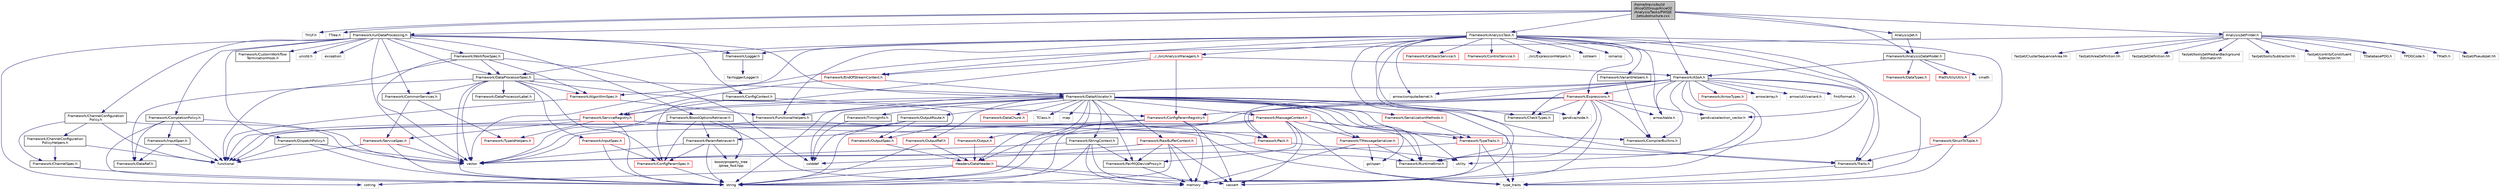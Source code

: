 digraph "/home/travis/build/AliceO2Group/AliceO2/Analysis/Tasks/PWGJE/jetsubstructure.cxx"
{
 // INTERACTIVE_SVG=YES
  bgcolor="transparent";
  edge [fontname="Helvetica",fontsize="10",labelfontname="Helvetica",labelfontsize="10"];
  node [fontname="Helvetica",fontsize="10",shape=record];
  Node0 [label="/home/travis/build\l/AliceO2Group/AliceO2\l/Analysis/Tasks/PWGJE\l/jetsubstructure.cxx",height=0.2,width=0.4,color="black", fillcolor="grey75", style="filled", fontcolor="black"];
  Node0 -> Node1 [color="midnightblue",fontsize="10",style="solid",fontname="Helvetica"];
  Node1 [label="TH1F.h",height=0.2,width=0.4,color="grey75"];
  Node0 -> Node2 [color="midnightblue",fontsize="10",style="solid",fontname="Helvetica"];
  Node2 [label="TTree.h",height=0.2,width=0.4,color="grey75"];
  Node0 -> Node3 [color="midnightblue",fontsize="10",style="solid",fontname="Helvetica"];
  Node3 [label="Framework/runDataProcessing.h",height=0.2,width=0.4,color="black",URL="$db/dd0/runDataProcessing_8h.html"];
  Node3 -> Node4 [color="midnightblue",fontsize="10",style="solid",fontname="Helvetica"];
  Node4 [label="Framework/ChannelConfiguration\lPolicy.h",height=0.2,width=0.4,color="black",URL="$dd/d0f/ChannelConfigurationPolicy_8h.html"];
  Node4 -> Node5 [color="midnightblue",fontsize="10",style="solid",fontname="Helvetica"];
  Node5 [label="Framework/ChannelConfiguration\lPolicyHelpers.h",height=0.2,width=0.4,color="black",URL="$d6/d05/ChannelConfigurationPolicyHelpers_8h.html"];
  Node5 -> Node6 [color="midnightblue",fontsize="10",style="solid",fontname="Helvetica"];
  Node6 [label="Framework/ChannelSpec.h",height=0.2,width=0.4,color="black",URL="$d6/d72/ChannelSpec_8h.html"];
  Node6 -> Node7 [color="midnightblue",fontsize="10",style="solid",fontname="Helvetica"];
  Node7 [label="string",height=0.2,width=0.4,color="grey75"];
  Node5 -> Node8 [color="midnightblue",fontsize="10",style="solid",fontname="Helvetica"];
  Node8 [label="functional",height=0.2,width=0.4,color="grey75"];
  Node4 -> Node6 [color="midnightblue",fontsize="10",style="solid",fontname="Helvetica"];
  Node4 -> Node9 [color="midnightblue",fontsize="10",style="solid",fontname="Helvetica"];
  Node9 [label="vector",height=0.2,width=0.4,color="grey75"];
  Node4 -> Node8 [color="midnightblue",fontsize="10",style="solid",fontname="Helvetica"];
  Node3 -> Node10 [color="midnightblue",fontsize="10",style="solid",fontname="Helvetica"];
  Node10 [label="Framework/CompletionPolicy.h",height=0.2,width=0.4,color="black",URL="$df/dd6/CompletionPolicy_8h.html"];
  Node10 -> Node11 [color="midnightblue",fontsize="10",style="solid",fontname="Helvetica"];
  Node11 [label="Framework/DataRef.h",height=0.2,width=0.4,color="black",URL="$d5/dfb/DataRef_8h.html"];
  Node10 -> Node12 [color="midnightblue",fontsize="10",style="solid",fontname="Helvetica"];
  Node12 [label="Framework/InputSpan.h",height=0.2,width=0.4,color="black",URL="$da/d0f/InputSpan_8h.html"];
  Node12 -> Node11 [color="midnightblue",fontsize="10",style="solid",fontname="Helvetica"];
  Node12 -> Node8 [color="midnightblue",fontsize="10",style="solid",fontname="Helvetica"];
  Node10 -> Node8 [color="midnightblue",fontsize="10",style="solid",fontname="Helvetica"];
  Node10 -> Node7 [color="midnightblue",fontsize="10",style="solid",fontname="Helvetica"];
  Node10 -> Node9 [color="midnightblue",fontsize="10",style="solid",fontname="Helvetica"];
  Node3 -> Node13 [color="midnightblue",fontsize="10",style="solid",fontname="Helvetica"];
  Node13 [label="Framework/DispatchPolicy.h",height=0.2,width=0.4,color="black",URL="$da/de6/DispatchPolicy_8h.html"];
  Node13 -> Node8 [color="midnightblue",fontsize="10",style="solid",fontname="Helvetica"];
  Node13 -> Node7 [color="midnightblue",fontsize="10",style="solid",fontname="Helvetica"];
  Node13 -> Node9 [color="midnightblue",fontsize="10",style="solid",fontname="Helvetica"];
  Node3 -> Node14 [color="midnightblue",fontsize="10",style="solid",fontname="Helvetica"];
  Node14 [label="Framework/DataProcessorSpec.h",height=0.2,width=0.4,color="black",URL="$d0/df4/DataProcessorSpec_8h.html"];
  Node14 -> Node15 [color="midnightblue",fontsize="10",style="solid",fontname="Helvetica"];
  Node15 [label="Framework/AlgorithmSpec.h",height=0.2,width=0.4,color="red",URL="$d0/d14/AlgorithmSpec_8h.html"];
  Node15 -> Node121 [color="midnightblue",fontsize="10",style="solid",fontname="Helvetica"];
  Node121 [label="Framework/FunctionalHelpers.h",height=0.2,width=0.4,color="black",URL="$de/d9b/FunctionalHelpers_8h.html"];
  Node121 -> Node122 [color="midnightblue",fontsize="10",style="solid",fontname="Helvetica"];
  Node122 [label="Framework/Pack.h",height=0.2,width=0.4,color="red",URL="$dd/dce/Pack_8h.html"];
  Node122 -> Node97 [color="midnightblue",fontsize="10",style="solid",fontname="Helvetica"];
  Node97 [label="cstddef",height=0.2,width=0.4,color="grey75"];
  Node122 -> Node41 [color="midnightblue",fontsize="10",style="solid",fontname="Helvetica"];
  Node41 [label="utility",height=0.2,width=0.4,color="grey75"];
  Node121 -> Node8 [color="midnightblue",fontsize="10",style="solid",fontname="Helvetica"];
  Node15 -> Node8 [color="midnightblue",fontsize="10",style="solid",fontname="Helvetica"];
  Node14 -> Node85 [color="midnightblue",fontsize="10",style="solid",fontname="Helvetica"];
  Node85 [label="Framework/ConfigParamSpec.h",height=0.2,width=0.4,color="red",URL="$d0/d1c/ConfigParamSpec_8h.html"];
  Node85 -> Node7 [color="midnightblue",fontsize="10",style="solid",fontname="Helvetica"];
  Node14 -> Node123 [color="midnightblue",fontsize="10",style="solid",fontname="Helvetica"];
  Node123 [label="Framework/DataProcessorLabel.h",height=0.2,width=0.4,color="black",URL="$d1/df2/DataProcessorLabel_8h.html"];
  Node14 -> Node11 [color="midnightblue",fontsize="10",style="solid",fontname="Helvetica"];
  Node14 -> Node124 [color="midnightblue",fontsize="10",style="solid",fontname="Helvetica"];
  Node124 [label="Framework/DataAllocator.h",height=0.2,width=0.4,color="black",URL="$d1/d28/DataAllocator_8h.html"];
  Node124 -> Node125 [color="midnightblue",fontsize="10",style="solid",fontname="Helvetica"];
  Node125 [label="Framework/MessageContext.h",height=0.2,width=0.4,color="red",URL="$dc/dc4/MessageContext_8h.html"];
  Node125 -> Node127 [color="midnightblue",fontsize="10",style="solid",fontname="Helvetica"];
  Node127 [label="Framework/FairMQDeviceProxy.h",height=0.2,width=0.4,color="black",URL="$d8/d71/FairMQDeviceProxy_8h.html"];
  Node127 -> Node29 [color="midnightblue",fontsize="10",style="solid",fontname="Helvetica"];
  Node29 [label="memory",height=0.2,width=0.4,color="grey75"];
  Node125 -> Node22 [color="midnightblue",fontsize="10",style="solid",fontname="Helvetica"];
  Node22 [label="Framework/RuntimeError.h",height=0.2,width=0.4,color="black",URL="$d1/d76/RuntimeError_8h.html"];
  Node125 -> Node20 [color="midnightblue",fontsize="10",style="solid",fontname="Helvetica"];
  Node20 [label="Framework/TMessageSerializer.h",height=0.2,width=0.4,color="red",URL="$d8/d3c/TMessageSerializer_8h.html"];
  Node20 -> Node22 [color="midnightblue",fontsize="10",style="solid",fontname="Helvetica"];
  Node20 -> Node28 [color="midnightblue",fontsize="10",style="solid",fontname="Helvetica"];
  Node28 [label="gsl/span",height=0.2,width=0.4,color="grey75"];
  Node20 -> Node29 [color="midnightblue",fontsize="10",style="solid",fontname="Helvetica"];
  Node125 -> Node34 [color="midnightblue",fontsize="10",style="solid",fontname="Helvetica"];
  Node34 [label="Framework/TypeTraits.h",height=0.2,width=0.4,color="red",URL="$d0/d95/TypeTraits_8h.html"];
  Node34 -> Node35 [color="midnightblue",fontsize="10",style="solid",fontname="Helvetica"];
  Node35 [label="type_traits",height=0.2,width=0.4,color="grey75"];
  Node34 -> Node9 [color="midnightblue",fontsize="10",style="solid",fontname="Helvetica"];
  Node34 -> Node29 [color="midnightblue",fontsize="10",style="solid",fontname="Helvetica"];
  Node34 -> Node36 [color="midnightblue",fontsize="10",style="solid",fontname="Helvetica"];
  Node36 [label="Framework/Traits.h",height=0.2,width=0.4,color="black",URL="$db/d31/Traits_8h.html"];
  Node36 -> Node35 [color="midnightblue",fontsize="10",style="solid",fontname="Helvetica"];
  Node125 -> Node56 [color="midnightblue",fontsize="10",style="solid",fontname="Helvetica"];
  Node56 [label="Headers/DataHeader.h",height=0.2,width=0.4,color="red",URL="$dc/dcd/DataHeader_8h.html"];
  Node56 -> Node29 [color="midnightblue",fontsize="10",style="solid",fontname="Helvetica"];
  Node56 -> Node58 [color="midnightblue",fontsize="10",style="solid",fontname="Helvetica"];
  Node58 [label="cassert",height=0.2,width=0.4,color="grey75"];
  Node56 -> Node59 [color="midnightblue",fontsize="10",style="solid",fontname="Helvetica"];
  Node59 [label="cstring",height=0.2,width=0.4,color="grey75"];
  Node56 -> Node7 [color="midnightblue",fontsize="10",style="solid",fontname="Helvetica"];
  Node125 -> Node58 [color="midnightblue",fontsize="10",style="solid",fontname="Helvetica"];
  Node125 -> Node8 [color="midnightblue",fontsize="10",style="solid",fontname="Helvetica"];
  Node125 -> Node7 [color="midnightblue",fontsize="10",style="solid",fontname="Helvetica"];
  Node125 -> Node35 [color="midnightblue",fontsize="10",style="solid",fontname="Helvetica"];
  Node125 -> Node9 [color="midnightblue",fontsize="10",style="solid",fontname="Helvetica"];
  Node124 -> Node129 [color="midnightblue",fontsize="10",style="solid",fontname="Helvetica"];
  Node129 [label="Framework/StringContext.h",height=0.2,width=0.4,color="black",URL="$dd/df6/StringContext_8h.html"];
  Node129 -> Node127 [color="midnightblue",fontsize="10",style="solid",fontname="Helvetica"];
  Node129 -> Node9 [color="midnightblue",fontsize="10",style="solid",fontname="Helvetica"];
  Node129 -> Node58 [color="midnightblue",fontsize="10",style="solid",fontname="Helvetica"];
  Node129 -> Node7 [color="midnightblue",fontsize="10",style="solid",fontname="Helvetica"];
  Node129 -> Node29 [color="midnightblue",fontsize="10",style="solid",fontname="Helvetica"];
  Node124 -> Node130 [color="midnightblue",fontsize="10",style="solid",fontname="Helvetica"];
  Node130 [label="Framework/RawBufferContext.h",height=0.2,width=0.4,color="red",URL="$d8/d25/RawBufferContext_8h.html",tooltip=" "];
  Node130 -> Node127 [color="midnightblue",fontsize="10",style="solid",fontname="Helvetica"];
  Node130 -> Node9 [color="midnightblue",fontsize="10",style="solid",fontname="Helvetica"];
  Node130 -> Node58 [color="midnightblue",fontsize="10",style="solid",fontname="Helvetica"];
  Node130 -> Node7 [color="midnightblue",fontsize="10",style="solid",fontname="Helvetica"];
  Node130 -> Node29 [color="midnightblue",fontsize="10",style="solid",fontname="Helvetica"];
  Node124 -> Node91 [color="midnightblue",fontsize="10",style="solid",fontname="Helvetica"];
  Node91 [label="Framework/Output.h",height=0.2,width=0.4,color="red",URL="$d3/ddf/Output_8h.html"];
  Node91 -> Node56 [color="midnightblue",fontsize="10",style="solid",fontname="Helvetica"];
  Node124 -> Node132 [color="midnightblue",fontsize="10",style="solid",fontname="Helvetica"];
  Node132 [label="Framework/OutputRef.h",height=0.2,width=0.4,color="red",URL="$d6/d5a/OutputRef_8h.html"];
  Node132 -> Node56 [color="midnightblue",fontsize="10",style="solid",fontname="Helvetica"];
  Node132 -> Node7 [color="midnightblue",fontsize="10",style="solid",fontname="Helvetica"];
  Node124 -> Node133 [color="midnightblue",fontsize="10",style="solid",fontname="Helvetica"];
  Node133 [label="Framework/OutputRoute.h",height=0.2,width=0.4,color="black",URL="$d6/df4/OutputRoute_8h.html"];
  Node133 -> Node55 [color="midnightblue",fontsize="10",style="solid",fontname="Helvetica"];
  Node55 [label="Framework/OutputSpec.h",height=0.2,width=0.4,color="red",URL="$db/d2d/OutputSpec_8h.html"];
  Node55 -> Node56 [color="midnightblue",fontsize="10",style="solid",fontname="Helvetica"];
  Node133 -> Node97 [color="midnightblue",fontsize="10",style="solid",fontname="Helvetica"];
  Node133 -> Node7 [color="midnightblue",fontsize="10",style="solid",fontname="Helvetica"];
  Node124 -> Node134 [color="midnightblue",fontsize="10",style="solid",fontname="Helvetica"];
  Node134 [label="Framework/DataChunk.h",height=0.2,width=0.4,color="red",URL="$d7/d31/DataChunk_8h.html"];
  Node124 -> Node127 [color="midnightblue",fontsize="10",style="solid",fontname="Helvetica"];
  Node124 -> Node135 [color="midnightblue",fontsize="10",style="solid",fontname="Helvetica"];
  Node135 [label="Framework/TimingInfo.h",height=0.2,width=0.4,color="black",URL="$da/d2b/TimingInfo_8h.html"];
  Node135 -> Node97 [color="midnightblue",fontsize="10",style="solid",fontname="Helvetica"];
  Node124 -> Node20 [color="midnightblue",fontsize="10",style="solid",fontname="Helvetica"];
  Node124 -> Node34 [color="midnightblue",fontsize="10",style="solid",fontname="Helvetica"];
  Node124 -> Node36 [color="midnightblue",fontsize="10",style="solid",fontname="Helvetica"];
  Node124 -> Node33 [color="midnightblue",fontsize="10",style="solid",fontname="Helvetica"];
  Node33 [label="Framework/SerializationMethods.h",height=0.2,width=0.4,color="red",URL="$d1/d53/SerializationMethods_8h.html",tooltip="Type wrappers for enfording a specific serialization method. "];
  Node33 -> Node34 [color="midnightblue",fontsize="10",style="solid",fontname="Helvetica"];
  Node124 -> Node93 [color="midnightblue",fontsize="10",style="solid",fontname="Helvetica"];
  Node93 [label="Framework/CheckTypes.h",height=0.2,width=0.4,color="black",URL="$d1/d00/CheckTypes_8h.html"];
  Node124 -> Node101 [color="midnightblue",fontsize="10",style="solid",fontname="Helvetica"];
  Node101 [label="Framework/ServiceRegistry.h",height=0.2,width=0.4,color="red",URL="$d8/d17/ServiceRegistry_8h.html"];
  Node101 -> Node103 [color="midnightblue",fontsize="10",style="solid",fontname="Helvetica"];
  Node103 [label="Framework/ServiceSpec.h",height=0.2,width=0.4,color="red",URL="$d4/d61/ServiceSpec_8h.html"];
  Node103 -> Node8 [color="midnightblue",fontsize="10",style="solid",fontname="Helvetica"];
  Node103 -> Node7 [color="midnightblue",fontsize="10",style="solid",fontname="Helvetica"];
  Node103 -> Node9 [color="midnightblue",fontsize="10",style="solid",fontname="Helvetica"];
  Node101 -> Node118 [color="midnightblue",fontsize="10",style="solid",fontname="Helvetica"];
  Node118 [label="Framework/CompilerBuiltins.h",height=0.2,width=0.4,color="black",URL="$d9/de8/CompilerBuiltins_8h.html"];
  Node101 -> Node114 [color="midnightblue",fontsize="10",style="solid",fontname="Helvetica"];
  Node114 [label="Framework/TypeIdHelpers.h",height=0.2,width=0.4,color="red",URL="$d2/d9a/TypeIdHelpers_8h.html"];
  Node101 -> Node22 [color="midnightblue",fontsize="10",style="solid",fontname="Helvetica"];
  Node101 -> Node8 [color="midnightblue",fontsize="10",style="solid",fontname="Helvetica"];
  Node101 -> Node7 [color="midnightblue",fontsize="10",style="solid",fontname="Helvetica"];
  Node101 -> Node35 [color="midnightblue",fontsize="10",style="solid",fontname="Helvetica"];
  Node124 -> Node22 [color="midnightblue",fontsize="10",style="solid",fontname="Helvetica"];
  Node124 -> Node56 [color="midnightblue",fontsize="10",style="solid",fontname="Helvetica"];
  Node124 -> Node32 [color="midnightblue",fontsize="10",style="solid",fontname="Helvetica"];
  Node32 [label="TClass.h",height=0.2,width=0.4,color="grey75"];
  Node124 -> Node28 [color="midnightblue",fontsize="10",style="solid",fontname="Helvetica"];
  Node124 -> Node9 [color="midnightblue",fontsize="10",style="solid",fontname="Helvetica"];
  Node124 -> Node44 [color="midnightblue",fontsize="10",style="solid",fontname="Helvetica"];
  Node44 [label="map",height=0.2,width=0.4,color="grey75"];
  Node124 -> Node7 [color="midnightblue",fontsize="10",style="solid",fontname="Helvetica"];
  Node124 -> Node41 [color="midnightblue",fontsize="10",style="solid",fontname="Helvetica"];
  Node124 -> Node35 [color="midnightblue",fontsize="10",style="solid",fontname="Helvetica"];
  Node124 -> Node97 [color="midnightblue",fontsize="10",style="solid",fontname="Helvetica"];
  Node14 -> Node67 [color="midnightblue",fontsize="10",style="solid",fontname="Helvetica"];
  Node67 [label="Framework/InputSpec.h",height=0.2,width=0.4,color="red",URL="$d5/d3f/InputSpec_8h.html"];
  Node67 -> Node85 [color="midnightblue",fontsize="10",style="solid",fontname="Helvetica"];
  Node67 -> Node7 [color="midnightblue",fontsize="10",style="solid",fontname="Helvetica"];
  Node14 -> Node55 [color="midnightblue",fontsize="10",style="solid",fontname="Helvetica"];
  Node14 -> Node136 [color="midnightblue",fontsize="10",style="solid",fontname="Helvetica"];
  Node136 [label="Framework/CommonServices.h",height=0.2,width=0.4,color="black",URL="$d8/d02/CommonServices_8h.html"];
  Node136 -> Node103 [color="midnightblue",fontsize="10",style="solid",fontname="Helvetica"];
  Node136 -> Node114 [color="midnightblue",fontsize="10",style="solid",fontname="Helvetica"];
  Node14 -> Node7 [color="midnightblue",fontsize="10",style="solid",fontname="Helvetica"];
  Node14 -> Node9 [color="midnightblue",fontsize="10",style="solid",fontname="Helvetica"];
  Node3 -> Node124 [color="midnightblue",fontsize="10",style="solid",fontname="Helvetica"];
  Node3 -> Node137 [color="midnightblue",fontsize="10",style="solid",fontname="Helvetica"];
  Node137 [label="Framework/WorkflowSpec.h",height=0.2,width=0.4,color="black",URL="$df/da1/WorkflowSpec_8h.html"];
  Node137 -> Node14 [color="midnightblue",fontsize="10",style="solid",fontname="Helvetica"];
  Node137 -> Node15 [color="midnightblue",fontsize="10",style="solid",fontname="Helvetica"];
  Node137 -> Node9 [color="midnightblue",fontsize="10",style="solid",fontname="Helvetica"];
  Node137 -> Node8 [color="midnightblue",fontsize="10",style="solid",fontname="Helvetica"];
  Node137 -> Node97 [color="midnightblue",fontsize="10",style="solid",fontname="Helvetica"];
  Node3 -> Node138 [color="midnightblue",fontsize="10",style="solid",fontname="Helvetica"];
  Node138 [label="Framework/ConfigContext.h",height=0.2,width=0.4,color="black",URL="$d7/d2e/ConfigContext_8h.html"];
  Node138 -> Node139 [color="midnightblue",fontsize="10",style="solid",fontname="Helvetica"];
  Node139 [label="Framework/ConfigParamRegistry.h",height=0.2,width=0.4,color="red",URL="$de/dc6/ConfigParamRegistry_8h.html"];
  Node139 -> Node140 [color="midnightblue",fontsize="10",style="solid",fontname="Helvetica"];
  Node140 [label="Framework/ParamRetriever.h",height=0.2,width=0.4,color="black",URL="$df/d72/ParamRetriever_8h.html"];
  Node140 -> Node85 [color="midnightblue",fontsize="10",style="solid",fontname="Helvetica"];
  Node140 -> Node141 [color="midnightblue",fontsize="10",style="solid",fontname="Helvetica"];
  Node141 [label="boost/property_tree\l/ptree_fwd.hpp",height=0.2,width=0.4,color="grey75"];
  Node140 -> Node7 [color="midnightblue",fontsize="10",style="solid",fontname="Helvetica"];
  Node140 -> Node9 [color="midnightblue",fontsize="10",style="solid",fontname="Helvetica"];
  Node139 -> Node29 [color="midnightblue",fontsize="10",style="solid",fontname="Helvetica"];
  Node139 -> Node7 [color="midnightblue",fontsize="10",style="solid",fontname="Helvetica"];
  Node139 -> Node58 [color="midnightblue",fontsize="10",style="solid",fontname="Helvetica"];
  Node138 -> Node101 [color="midnightblue",fontsize="10",style="solid",fontname="Helvetica"];
  Node3 -> Node143 [color="midnightblue",fontsize="10",style="solid",fontname="Helvetica"];
  Node143 [label="Framework/BoostOptionsRetriever.h",height=0.2,width=0.4,color="black",URL="$d3/d7e/BoostOptionsRetriever_8h.html"];
  Node143 -> Node85 [color="midnightblue",fontsize="10",style="solid",fontname="Helvetica"];
  Node143 -> Node140 [color="midnightblue",fontsize="10",style="solid",fontname="Helvetica"];
  Node143 -> Node141 [color="midnightblue",fontsize="10",style="solid",fontname="Helvetica"];
  Node143 -> Node29 [color="midnightblue",fontsize="10",style="solid",fontname="Helvetica"];
  Node143 -> Node9 [color="midnightblue",fontsize="10",style="solid",fontname="Helvetica"];
  Node3 -> Node144 [color="midnightblue",fontsize="10",style="solid",fontname="Helvetica"];
  Node144 [label="Framework/CustomWorkflow\lTerminationHook.h",height=0.2,width=0.4,color="black",URL="$da/def/CustomWorkflowTerminationHook_8h.html"];
  Node3 -> Node136 [color="midnightblue",fontsize="10",style="solid",fontname="Helvetica"];
  Node3 -> Node145 [color="midnightblue",fontsize="10",style="solid",fontname="Helvetica"];
  Node145 [label="Framework/Logger.h",height=0.2,width=0.4,color="black",URL="$dd/da4/Logger_8h.html"];
  Node145 -> Node146 [color="midnightblue",fontsize="10",style="solid",fontname="Helvetica"];
  Node146 [label="fairlogger/Logger.h",height=0.2,width=0.4,color="grey75"];
  Node3 -> Node110 [color="midnightblue",fontsize="10",style="solid",fontname="Helvetica"];
  Node110 [label="unistd.h",height=0.2,width=0.4,color="grey75"];
  Node3 -> Node9 [color="midnightblue",fontsize="10",style="solid",fontname="Helvetica"];
  Node3 -> Node59 [color="midnightblue",fontsize="10",style="solid",fontname="Helvetica"];
  Node3 -> Node147 [color="midnightblue",fontsize="10",style="solid",fontname="Helvetica"];
  Node147 [label="exception",height=0.2,width=0.4,color="grey75"];
  Node0 -> Node148 [color="midnightblue",fontsize="10",style="solid",fontname="Helvetica"];
  Node148 [label="Framework/AnalysisTask.h",height=0.2,width=0.4,color="black",URL="$d6/d57/AnalysisTask_8h.html"];
  Node148 -> Node149 [color="midnightblue",fontsize="10",style="solid",fontname="Helvetica"];
  Node149 [label="../../src/AnalysisManagers.h",height=0.2,width=0.4,color="red",URL="$df/db8/AnalysisManagers_8h.html"];
  Node149 -> Node152 [color="midnightblue",fontsize="10",style="solid",fontname="Helvetica"];
  Node152 [label="Framework/ASoA.h",height=0.2,width=0.4,color="black",URL="$de/d33/ASoA_8h.html"];
  Node152 -> Node122 [color="midnightblue",fontsize="10",style="solid",fontname="Helvetica"];
  Node152 -> Node93 [color="midnightblue",fontsize="10",style="solid",fontname="Helvetica"];
  Node152 -> Node121 [color="midnightblue",fontsize="10",style="solid",fontname="Helvetica"];
  Node152 -> Node118 [color="midnightblue",fontsize="10",style="solid",fontname="Helvetica"];
  Node152 -> Node36 [color="midnightblue",fontsize="10",style="solid",fontname="Helvetica"];
  Node152 -> Node153 [color="midnightblue",fontsize="10",style="solid",fontname="Helvetica"];
  Node153 [label="Framework/Expressions.h",height=0.2,width=0.4,color="red",URL="$d0/d91/Expressions_8h.html"];
  Node153 -> Node118 [color="midnightblue",fontsize="10",style="solid",fontname="Helvetica"];
  Node153 -> Node122 [color="midnightblue",fontsize="10",style="solid",fontname="Helvetica"];
  Node153 -> Node93 [color="midnightblue",fontsize="10",style="solid",fontname="Helvetica"];
  Node153 -> Node139 [color="midnightblue",fontsize="10",style="solid",fontname="Helvetica"];
  Node153 -> Node22 [color="midnightblue",fontsize="10",style="solid",fontname="Helvetica"];
  Node153 -> Node161 [color="midnightblue",fontsize="10",style="solid",fontname="Helvetica"];
  Node161 [label="arrow/table.h",height=0.2,width=0.4,color="grey75"];
  Node153 -> Node162 [color="midnightblue",fontsize="10",style="solid",fontname="Helvetica"];
  Node162 [label="gandiva/selection_vector.h",height=0.2,width=0.4,color="grey75"];
  Node153 -> Node163 [color="midnightblue",fontsize="10",style="solid",fontname="Helvetica"];
  Node163 [label="gandiva/node.h",height=0.2,width=0.4,color="grey75"];
  Node153 -> Node7 [color="midnightblue",fontsize="10",style="solid",fontname="Helvetica"];
  Node153 -> Node29 [color="midnightblue",fontsize="10",style="solid",fontname="Helvetica"];
  Node152 -> Node166 [color="midnightblue",fontsize="10",style="solid",fontname="Helvetica"];
  Node166 [label="Framework/ArrowTypes.h",height=0.2,width=0.4,color="red",URL="$d4/de7/ArrowTypes_8h.html"];
  Node152 -> Node22 [color="midnightblue",fontsize="10",style="solid",fontname="Helvetica"];
  Node152 -> Node161 [color="midnightblue",fontsize="10",style="solid",fontname="Helvetica"];
  Node152 -> Node167 [color="midnightblue",fontsize="10",style="solid",fontname="Helvetica"];
  Node167 [label="arrow/array.h",height=0.2,width=0.4,color="grey75"];
  Node152 -> Node168 [color="midnightblue",fontsize="10",style="solid",fontname="Helvetica"];
  Node168 [label="arrow/util/variant.h",height=0.2,width=0.4,color="grey75"];
  Node152 -> Node169 [color="midnightblue",fontsize="10",style="solid",fontname="Helvetica"];
  Node169 [label="arrow/compute/kernel.h",height=0.2,width=0.4,color="grey75"];
  Node152 -> Node162 [color="midnightblue",fontsize="10",style="solid",fontname="Helvetica"];
  Node152 -> Node58 [color="midnightblue",fontsize="10",style="solid",fontname="Helvetica"];
  Node152 -> Node170 [color="midnightblue",fontsize="10",style="solid",fontname="Helvetica"];
  Node170 [label="fmt/format.h",height=0.2,width=0.4,color="grey75"];
  Node149 -> Node196 [color="midnightblue",fontsize="10",style="solid",fontname="Helvetica"];
  Node196 [label="Framework/EndOfStreamContext.h",height=0.2,width=0.4,color="red",URL="$d0/d77/EndOfStreamContext_8h.html"];
  Node196 -> Node101 [color="midnightblue",fontsize="10",style="solid",fontname="Helvetica"];
  Node196 -> Node124 [color="midnightblue",fontsize="10",style="solid",fontname="Helvetica"];
  Node149 -> Node85 [color="midnightblue",fontsize="10",style="solid",fontname="Helvetica"];
  Node149 -> Node139 [color="midnightblue",fontsize="10",style="solid",fontname="Helvetica"];
  Node148 -> Node15 [color="midnightblue",fontsize="10",style="solid",fontname="Helvetica"];
  Node148 -> Node210 [color="midnightblue",fontsize="10",style="solid",fontname="Helvetica"];
  Node210 [label="Framework/CallbackService.h",height=0.2,width=0.4,color="red",URL="$d9/d7f/CallbackService_8h.html"];
  Node148 -> Node212 [color="midnightblue",fontsize="10",style="solid",fontname="Helvetica"];
  Node212 [label="Framework/ControlService.h",height=0.2,width=0.4,color="red",URL="$d2/d43/ControlService_8h.html"];
  Node148 -> Node14 [color="midnightblue",fontsize="10",style="solid",fontname="Helvetica"];
  Node148 -> Node153 [color="midnightblue",fontsize="10",style="solid",fontname="Helvetica"];
  Node148 -> Node213 [color="midnightblue",fontsize="10",style="solid",fontname="Helvetica"];
  Node213 [label="../src/ExpressionHelpers.h",height=0.2,width=0.4,color="grey75"];
  Node148 -> Node196 [color="midnightblue",fontsize="10",style="solid",fontname="Helvetica"];
  Node148 -> Node145 [color="midnightblue",fontsize="10",style="solid",fontname="Helvetica"];
  Node148 -> Node171 [color="midnightblue",fontsize="10",style="solid",fontname="Helvetica"];
  Node171 [label="Framework/StructToTuple.h",height=0.2,width=0.4,color="red",URL="$db/d4f/StructToTuple_8h.html"];
  Node171 -> Node36 [color="midnightblue",fontsize="10",style="solid",fontname="Helvetica"];
  Node171 -> Node35 [color="midnightblue",fontsize="10",style="solid",fontname="Helvetica"];
  Node148 -> Node121 [color="midnightblue",fontsize="10",style="solid",fontname="Helvetica"];
  Node148 -> Node36 [color="midnightblue",fontsize="10",style="solid",fontname="Helvetica"];
  Node148 -> Node173 [color="midnightblue",fontsize="10",style="solid",fontname="Helvetica"];
  Node173 [label="Framework/VariantHelpers.h",height=0.2,width=0.4,color="black",URL="$d7/dbe/VariantHelpers_8h.html"];
  Node173 -> Node118 [color="midnightblue",fontsize="10",style="solid",fontname="Helvetica"];
  Node148 -> Node22 [color="midnightblue",fontsize="10",style="solid",fontname="Helvetica"];
  Node148 -> Node169 [color="midnightblue",fontsize="10",style="solid",fontname="Helvetica"];
  Node148 -> Node161 [color="midnightblue",fontsize="10",style="solid",fontname="Helvetica"];
  Node148 -> Node163 [color="midnightblue",fontsize="10",style="solid",fontname="Helvetica"];
  Node148 -> Node35 [color="midnightblue",fontsize="10",style="solid",fontname="Helvetica"];
  Node148 -> Node41 [color="midnightblue",fontsize="10",style="solid",fontname="Helvetica"];
  Node148 -> Node29 [color="midnightblue",fontsize="10",style="solid",fontname="Helvetica"];
  Node148 -> Node175 [color="midnightblue",fontsize="10",style="solid",fontname="Helvetica"];
  Node175 [label="sstream",height=0.2,width=0.4,color="grey75"];
  Node148 -> Node214 [color="midnightblue",fontsize="10",style="solid",fontname="Helvetica"];
  Node214 [label="iomanip",height=0.2,width=0.4,color="grey75"];
  Node0 -> Node180 [color="midnightblue",fontsize="10",style="solid",fontname="Helvetica"];
  Node180 [label="Framework/AnalysisDataModel.h",height=0.2,width=0.4,color="black",URL="$d2/d8c/AnalysisDataModel_8h.html"];
  Node180 -> Node152 [color="midnightblue",fontsize="10",style="solid",fontname="Helvetica"];
  Node180 -> Node181 [color="midnightblue",fontsize="10",style="solid",fontname="Helvetica"];
  Node181 [label="MathUtils/Utils.h",height=0.2,width=0.4,color="red",URL="$d9/d52/Common_2MathUtils_2include_2MathUtils_2Utils_8h.html"];
  Node180 -> Node185 [color="midnightblue",fontsize="10",style="solid",fontname="Helvetica"];
  Node185 [label="cmath",height=0.2,width=0.4,color="grey75"];
  Node180 -> Node191 [color="midnightblue",fontsize="10",style="solid",fontname="Helvetica"];
  Node191 [label="Framework/DataTypes.h",height=0.2,width=0.4,color="red",URL="$d2/d12/DataTypes_8h.html"];
  Node0 -> Node152 [color="midnightblue",fontsize="10",style="solid",fontname="Helvetica"];
  Node0 -> Node215 [color="midnightblue",fontsize="10",style="solid",fontname="Helvetica"];
  Node215 [label="Analysis/Jet.h",height=0.2,width=0.4,color="black",URL="$da/db7/Jet_8h.html"];
  Node215 -> Node180 [color="midnightblue",fontsize="10",style="solid",fontname="Helvetica"];
  Node0 -> Node216 [color="midnightblue",fontsize="10",style="solid",fontname="Helvetica"];
  Node216 [label="Analysis/JetFinder.h",height=0.2,width=0.4,color="black",URL="$d6/da7/JetFinder_8h.html"];
  Node216 -> Node217 [color="midnightblue",fontsize="10",style="solid",fontname="Helvetica"];
  Node217 [label="TDatabasePDG.h",height=0.2,width=0.4,color="grey75"];
  Node216 -> Node218 [color="midnightblue",fontsize="10",style="solid",fontname="Helvetica"];
  Node218 [label="TPDGCode.h",height=0.2,width=0.4,color="grey75"];
  Node216 -> Node219 [color="midnightblue",fontsize="10",style="solid",fontname="Helvetica"];
  Node219 [label="TMath.h",height=0.2,width=0.4,color="grey75"];
  Node216 -> Node220 [color="midnightblue",fontsize="10",style="solid",fontname="Helvetica"];
  Node220 [label="fastjet/PseudoJet.hh",height=0.2,width=0.4,color="grey75"];
  Node216 -> Node221 [color="midnightblue",fontsize="10",style="solid",fontname="Helvetica"];
  Node221 [label="fastjet/ClusterSequenceArea.hh",height=0.2,width=0.4,color="grey75"];
  Node216 -> Node222 [color="midnightblue",fontsize="10",style="solid",fontname="Helvetica"];
  Node222 [label="fastjet/AreaDefinition.hh",height=0.2,width=0.4,color="grey75"];
  Node216 -> Node223 [color="midnightblue",fontsize="10",style="solid",fontname="Helvetica"];
  Node223 [label="fastjet/JetDefinition.hh",height=0.2,width=0.4,color="grey75"];
  Node216 -> Node224 [color="midnightblue",fontsize="10",style="solid",fontname="Helvetica"];
  Node224 [label="fastjet/tools/JetMedianBackground\lEstimator.hh",height=0.2,width=0.4,color="grey75"];
  Node216 -> Node225 [color="midnightblue",fontsize="10",style="solid",fontname="Helvetica"];
  Node225 [label="fastjet/tools/Subtractor.hh",height=0.2,width=0.4,color="grey75"];
  Node216 -> Node226 [color="midnightblue",fontsize="10",style="solid",fontname="Helvetica"];
  Node226 [label="fastjet/contrib/Constituent\lSubtractor.hh",height=0.2,width=0.4,color="grey75"];
  Node216 -> Node9 [color="midnightblue",fontsize="10",style="solid",fontname="Helvetica"];
}
